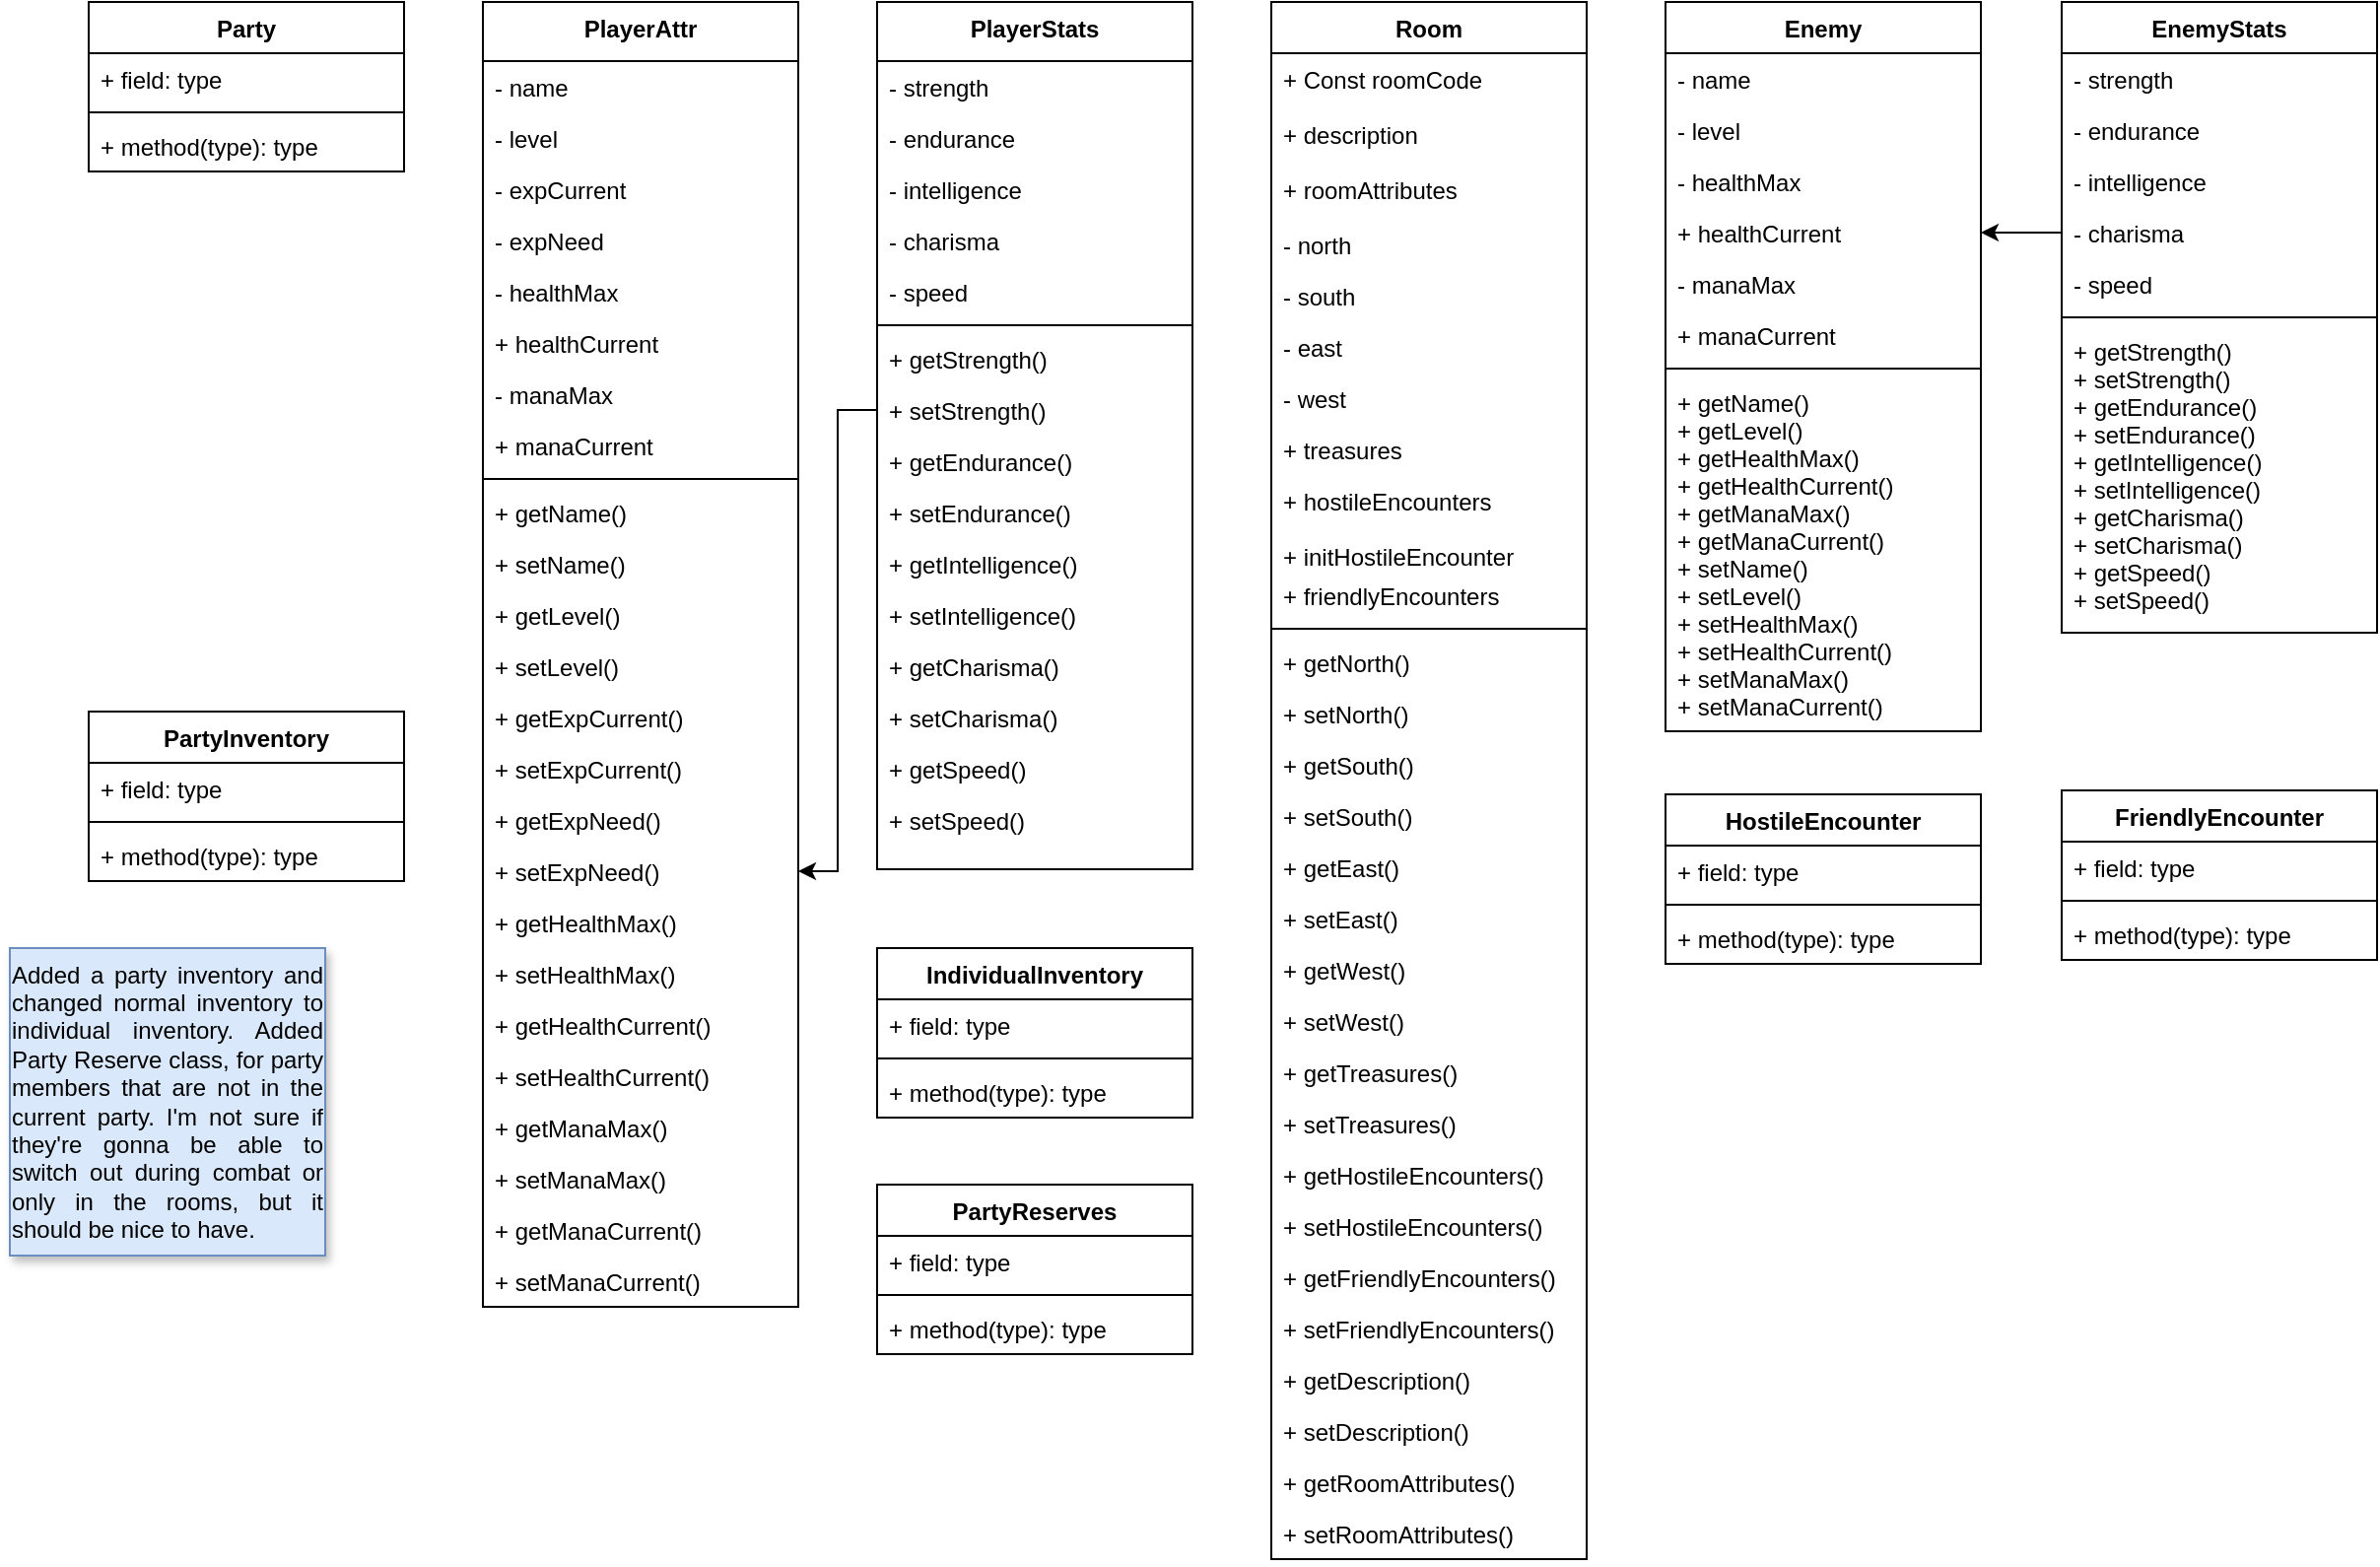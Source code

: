 <mxfile version="13.8.1" type="github">
  <diagram id="C5RBs43oDa-KdzZeNtuy" name="Page-1">
    <mxGraphModel dx="2249" dy="755" grid="1" gridSize="10" guides="1" tooltips="1" connect="1" arrows="1" fold="1" page="1" pageScale="1" pageWidth="827" pageHeight="1169" math="0" shadow="0">
      <root>
        <mxCell id="WIyWlLk6GJQsqaUBKTNV-0" />
        <mxCell id="WIyWlLk6GJQsqaUBKTNV-1" parent="WIyWlLk6GJQsqaUBKTNV-0" />
        <mxCell id="qbqpaCB6KJz_1Vv93Mfr-66" style="edgeStyle=orthogonalEdgeStyle;rounded=0;orthogonalLoop=1;jettySize=auto;html=1;exitX=0;exitY=0.5;exitDx=0;exitDy=0;entryX=1;entryY=0.5;entryDx=0;entryDy=0;" parent="WIyWlLk6GJQsqaUBKTNV-1" source="qbqpaCB6KJz_1Vv93Mfr-51" target="qbqpaCB6KJz_1Vv93Mfr-22" edge="1">
          <mxGeometry relative="1" as="geometry" />
        </mxCell>
        <mxCell id="0xGRe-XINq8kC7j87njp-48" value="" style="endArrow=classic;html=1;entryX=1;entryY=0.5;entryDx=0;entryDy=0;exitX=0;exitY=0.5;exitDx=0;exitDy=0;" parent="WIyWlLk6GJQsqaUBKTNV-1" source="0xGRe-XINq8kC7j87njp-46" target="0xGRe-XINq8kC7j87njp-37" edge="1">
          <mxGeometry width="50" height="50" relative="1" as="geometry">
            <mxPoint x="910" y="190" as="sourcePoint" />
            <mxPoint x="950" y="200" as="targetPoint" />
          </mxGeometry>
        </mxCell>
        <mxCell id="0xGRe-XINq8kC7j87njp-5" value="Room" style="swimlane;fontStyle=1;align=center;verticalAlign=top;childLayout=stackLayout;horizontal=1;startSize=26;horizontalStack=0;resizeParent=1;resizeParentMax=0;resizeLast=0;collapsible=1;marginBottom=0;" parent="WIyWlLk6GJQsqaUBKTNV-1" vertex="1">
          <mxGeometry x="520" y="80" width="160" height="790" as="geometry" />
        </mxCell>
        <mxCell id="0xGRe-XINq8kC7j87njp-6" value="+ Const roomCode&#xa;&#xa;+ description&#xa;&#xa;+ roomAttributes" style="text;strokeColor=none;fillColor=none;align=left;verticalAlign=top;spacingLeft=4;spacingRight=4;overflow=hidden;rotatable=0;points=[[0,0.5],[1,0.5]];portConstraint=eastwest;labelBorderColor=none;" parent="0xGRe-XINq8kC7j87njp-5" vertex="1">
          <mxGeometry y="26" width="160" height="84" as="geometry" />
        </mxCell>
        <mxCell id="0xGRe-XINq8kC7j87njp-9" value="- north" style="text;strokeColor=none;fillColor=none;align=left;verticalAlign=top;spacingLeft=4;spacingRight=4;overflow=hidden;rotatable=0;points=[[0,0.5],[1,0.5]];portConstraint=eastwest;" parent="0xGRe-XINq8kC7j87njp-5" vertex="1">
          <mxGeometry y="110" width="160" height="26" as="geometry" />
        </mxCell>
        <mxCell id="0xGRe-XINq8kC7j87njp-10" value="- south" style="text;strokeColor=none;fillColor=none;align=left;verticalAlign=top;spacingLeft=4;spacingRight=4;overflow=hidden;rotatable=0;points=[[0,0.5],[1,0.5]];portConstraint=eastwest;" parent="0xGRe-XINq8kC7j87njp-5" vertex="1">
          <mxGeometry y="136" width="160" height="26" as="geometry" />
        </mxCell>
        <mxCell id="0xGRe-XINq8kC7j87njp-11" value="- east" style="text;strokeColor=none;fillColor=none;align=left;verticalAlign=top;spacingLeft=4;spacingRight=4;overflow=hidden;rotatable=0;points=[[0,0.5],[1,0.5]];portConstraint=eastwest;" parent="0xGRe-XINq8kC7j87njp-5" vertex="1">
          <mxGeometry y="162" width="160" height="26" as="geometry" />
        </mxCell>
        <mxCell id="0xGRe-XINq8kC7j87njp-12" value="- west" style="text;strokeColor=none;fillColor=none;align=left;verticalAlign=top;spacingLeft=4;spacingRight=4;overflow=hidden;rotatable=0;points=[[0,0.5],[1,0.5]];portConstraint=eastwest;" parent="0xGRe-XINq8kC7j87njp-5" vertex="1">
          <mxGeometry y="188" width="160" height="26" as="geometry" />
        </mxCell>
        <mxCell id="0xGRe-XINq8kC7j87njp-13" value="+ treasures" style="text;strokeColor=none;fillColor=none;align=left;verticalAlign=top;spacingLeft=4;spacingRight=4;overflow=hidden;rotatable=0;points=[[0,0.5],[1,0.5]];portConstraint=eastwest;" parent="0xGRe-XINq8kC7j87njp-5" vertex="1">
          <mxGeometry y="214" width="160" height="26" as="geometry" />
        </mxCell>
        <mxCell id="0xGRe-XINq8kC7j87njp-14" value="+ hostileEncounters&#xa;&#xa;+ initHostileEncounter" style="text;strokeColor=none;fillColor=none;align=left;verticalAlign=top;spacingLeft=4;spacingRight=4;overflow=hidden;rotatable=0;points=[[0,0.5],[1,0.5]];portConstraint=eastwest;" parent="0xGRe-XINq8kC7j87njp-5" vertex="1">
          <mxGeometry y="240" width="160" height="48" as="geometry" />
        </mxCell>
        <mxCell id="0xGRe-XINq8kC7j87njp-15" value="+ friendlyEncounters" style="text;strokeColor=none;fillColor=none;align=left;verticalAlign=top;spacingLeft=4;spacingRight=4;overflow=hidden;rotatable=0;points=[[0,0.5],[1,0.5]];portConstraint=eastwest;" parent="0xGRe-XINq8kC7j87njp-5" vertex="1">
          <mxGeometry y="288" width="160" height="26" as="geometry" />
        </mxCell>
        <mxCell id="0xGRe-XINq8kC7j87njp-7" value="" style="line;strokeWidth=1;fillColor=none;align=left;verticalAlign=middle;spacingTop=-1;spacingLeft=3;spacingRight=3;rotatable=0;labelPosition=right;points=[];portConstraint=eastwest;" parent="0xGRe-XINq8kC7j87njp-5" vertex="1">
          <mxGeometry y="314" width="160" height="8" as="geometry" />
        </mxCell>
        <mxCell id="0xGRe-XINq8kC7j87njp-8" value="+ getNorth()" style="text;strokeColor=none;fillColor=none;align=left;verticalAlign=top;spacingLeft=4;spacingRight=4;overflow=hidden;rotatable=0;points=[[0,0.5],[1,0.5]];portConstraint=eastwest;" parent="0xGRe-XINq8kC7j87njp-5" vertex="1">
          <mxGeometry y="322" width="160" height="26" as="geometry" />
        </mxCell>
        <mxCell id="0xGRe-XINq8kC7j87njp-19" value="+ setNorth()" style="text;strokeColor=none;fillColor=none;align=left;verticalAlign=top;spacingLeft=4;spacingRight=4;overflow=hidden;rotatable=0;points=[[0,0.5],[1,0.5]];portConstraint=eastwest;" parent="0xGRe-XINq8kC7j87njp-5" vertex="1">
          <mxGeometry y="348" width="160" height="26" as="geometry" />
        </mxCell>
        <mxCell id="0xGRe-XINq8kC7j87njp-16" value="+ getSouth()" style="text;strokeColor=none;fillColor=none;align=left;verticalAlign=top;spacingLeft=4;spacingRight=4;overflow=hidden;rotatable=0;points=[[0,0.5],[1,0.5]];portConstraint=eastwest;" parent="0xGRe-XINq8kC7j87njp-5" vertex="1">
          <mxGeometry y="374" width="160" height="26" as="geometry" />
        </mxCell>
        <mxCell id="0xGRe-XINq8kC7j87njp-20" value="+ setSouth()" style="text;strokeColor=none;fillColor=none;align=left;verticalAlign=top;spacingLeft=4;spacingRight=4;overflow=hidden;rotatable=0;points=[[0,0.5],[1,0.5]];portConstraint=eastwest;" parent="0xGRe-XINq8kC7j87njp-5" vertex="1">
          <mxGeometry y="400" width="160" height="26" as="geometry" />
        </mxCell>
        <mxCell id="0xGRe-XINq8kC7j87njp-17" value="+ getEast()" style="text;strokeColor=none;fillColor=none;align=left;verticalAlign=top;spacingLeft=4;spacingRight=4;overflow=hidden;rotatable=0;points=[[0,0.5],[1,0.5]];portConstraint=eastwest;" parent="0xGRe-XINq8kC7j87njp-5" vertex="1">
          <mxGeometry y="426" width="160" height="26" as="geometry" />
        </mxCell>
        <mxCell id="0xGRe-XINq8kC7j87njp-21" value="+ setEast()" style="text;strokeColor=none;fillColor=none;align=left;verticalAlign=top;spacingLeft=4;spacingRight=4;overflow=hidden;rotatable=0;points=[[0,0.5],[1,0.5]];portConstraint=eastwest;" parent="0xGRe-XINq8kC7j87njp-5" vertex="1">
          <mxGeometry y="452" width="160" height="26" as="geometry" />
        </mxCell>
        <mxCell id="0xGRe-XINq8kC7j87njp-18" value="+ getWest()" style="text;strokeColor=none;fillColor=none;align=left;verticalAlign=top;spacingLeft=4;spacingRight=4;overflow=hidden;rotatable=0;points=[[0,0.5],[1,0.5]];portConstraint=eastwest;" parent="0xGRe-XINq8kC7j87njp-5" vertex="1">
          <mxGeometry y="478" width="160" height="26" as="geometry" />
        </mxCell>
        <mxCell id="0xGRe-XINq8kC7j87njp-22" value="+ setWest()" style="text;strokeColor=none;fillColor=none;align=left;verticalAlign=top;spacingLeft=4;spacingRight=4;overflow=hidden;rotatable=0;points=[[0,0.5],[1,0.5]];portConstraint=eastwest;" parent="0xGRe-XINq8kC7j87njp-5" vertex="1">
          <mxGeometry y="504" width="160" height="26" as="geometry" />
        </mxCell>
        <mxCell id="0xGRe-XINq8kC7j87njp-23" value="+ getTreasures()" style="text;strokeColor=none;fillColor=none;align=left;verticalAlign=top;spacingLeft=4;spacingRight=4;overflow=hidden;rotatable=0;points=[[0,0.5],[1,0.5]];portConstraint=eastwest;" parent="0xGRe-XINq8kC7j87njp-5" vertex="1">
          <mxGeometry y="530" width="160" height="26" as="geometry" />
        </mxCell>
        <mxCell id="0xGRe-XINq8kC7j87njp-24" value="+ setTreasures()" style="text;strokeColor=none;fillColor=none;align=left;verticalAlign=top;spacingLeft=4;spacingRight=4;overflow=hidden;rotatable=0;points=[[0,0.5],[1,0.5]];portConstraint=eastwest;" parent="0xGRe-XINq8kC7j87njp-5" vertex="1">
          <mxGeometry y="556" width="160" height="26" as="geometry" />
        </mxCell>
        <mxCell id="0xGRe-XINq8kC7j87njp-25" value="+ getHostileEncounters()" style="text;strokeColor=none;fillColor=none;align=left;verticalAlign=top;spacingLeft=4;spacingRight=4;overflow=hidden;rotatable=0;points=[[0,0.5],[1,0.5]];portConstraint=eastwest;" parent="0xGRe-XINq8kC7j87njp-5" vertex="1">
          <mxGeometry y="582" width="160" height="26" as="geometry" />
        </mxCell>
        <mxCell id="0xGRe-XINq8kC7j87njp-26" value="+ setHostileEncounters()" style="text;strokeColor=none;fillColor=none;align=left;verticalAlign=top;spacingLeft=4;spacingRight=4;overflow=hidden;rotatable=0;points=[[0,0.5],[1,0.5]];portConstraint=eastwest;" parent="0xGRe-XINq8kC7j87njp-5" vertex="1">
          <mxGeometry y="608" width="160" height="26" as="geometry" />
        </mxCell>
        <mxCell id="0xGRe-XINq8kC7j87njp-28" value="+ getFriendlyEncounters()" style="text;strokeColor=none;fillColor=none;align=left;verticalAlign=top;spacingLeft=4;spacingRight=4;overflow=hidden;rotatable=0;points=[[0,0.5],[1,0.5]];portConstraint=eastwest;" parent="0xGRe-XINq8kC7j87njp-5" vertex="1">
          <mxGeometry y="634" width="160" height="26" as="geometry" />
        </mxCell>
        <mxCell id="0xGRe-XINq8kC7j87njp-27" value="+ setFriendlyEncounters()" style="text;strokeColor=none;fillColor=none;align=left;verticalAlign=top;spacingLeft=4;spacingRight=4;overflow=hidden;rotatable=0;points=[[0,0.5],[1,0.5]];portConstraint=eastwest;" parent="0xGRe-XINq8kC7j87njp-5" vertex="1">
          <mxGeometry y="660" width="160" height="26" as="geometry" />
        </mxCell>
        <mxCell id="rQq68Fbqk4z97ij5zmz5-6" value="+ getDescription()" style="text;strokeColor=none;fillColor=none;align=left;verticalAlign=top;spacingLeft=4;spacingRight=4;overflow=hidden;rotatable=0;points=[[0,0.5],[1,0.5]];portConstraint=eastwest;" parent="0xGRe-XINq8kC7j87njp-5" vertex="1">
          <mxGeometry y="686" width="160" height="26" as="geometry" />
        </mxCell>
        <mxCell id="rQq68Fbqk4z97ij5zmz5-7" value="+ setDescription()" style="text;strokeColor=none;fillColor=none;align=left;verticalAlign=top;spacingLeft=4;spacingRight=4;overflow=hidden;rotatable=0;points=[[0,0.5],[1,0.5]];portConstraint=eastwest;" parent="0xGRe-XINq8kC7j87njp-5" vertex="1">
          <mxGeometry y="712" width="160" height="26" as="geometry" />
        </mxCell>
        <mxCell id="rQq68Fbqk4z97ij5zmz5-8" value="+ getRoomAttributes()" style="text;strokeColor=none;fillColor=none;align=left;verticalAlign=top;spacingLeft=4;spacingRight=4;overflow=hidden;rotatable=0;points=[[0,0.5],[1,0.5]];portConstraint=eastwest;" parent="0xGRe-XINq8kC7j87njp-5" vertex="1">
          <mxGeometry y="738" width="160" height="26" as="geometry" />
        </mxCell>
        <mxCell id="rQq68Fbqk4z97ij5zmz5-9" value="+ setRoomAttributes()" style="text;strokeColor=none;fillColor=none;align=left;verticalAlign=top;spacingLeft=4;spacingRight=4;overflow=hidden;rotatable=0;points=[[0,0.5],[1,0.5]];portConstraint=eastwest;" parent="0xGRe-XINq8kC7j87njp-5" vertex="1">
          <mxGeometry y="764" width="160" height="26" as="geometry" />
        </mxCell>
        <mxCell id="0xGRe-XINq8kC7j87njp-31" value="Enemy" style="swimlane;fontStyle=1;align=center;verticalAlign=top;childLayout=stackLayout;horizontal=1;startSize=26;horizontalStack=0;resizeParent=1;resizeParentMax=0;resizeLast=0;collapsible=1;marginBottom=0;" parent="WIyWlLk6GJQsqaUBKTNV-1" vertex="1">
          <mxGeometry x="720" y="80" width="160" height="370" as="geometry" />
        </mxCell>
        <mxCell id="0xGRe-XINq8kC7j87njp-32" value="- name" style="text;strokeColor=none;fillColor=none;align=left;verticalAlign=top;spacingLeft=4;spacingRight=4;overflow=hidden;rotatable=0;points=[[0,0.5],[1,0.5]];portConstraint=eastwest;" parent="0xGRe-XINq8kC7j87njp-31" vertex="1">
          <mxGeometry y="26" width="160" height="26" as="geometry" />
        </mxCell>
        <mxCell id="0xGRe-XINq8kC7j87njp-35" value="- level" style="text;strokeColor=none;fillColor=none;align=left;verticalAlign=top;spacingLeft=4;spacingRight=4;overflow=hidden;rotatable=0;points=[[0,0.5],[1,0.5]];portConstraint=eastwest;" parent="0xGRe-XINq8kC7j87njp-31" vertex="1">
          <mxGeometry y="52" width="160" height="26" as="geometry" />
        </mxCell>
        <mxCell id="0xGRe-XINq8kC7j87njp-36" value="- healthMax" style="text;strokeColor=none;fillColor=none;align=left;verticalAlign=top;spacingLeft=4;spacingRight=4;overflow=hidden;rotatable=0;points=[[0,0.5],[1,0.5]];portConstraint=eastwest;" parent="0xGRe-XINq8kC7j87njp-31" vertex="1">
          <mxGeometry y="78" width="160" height="26" as="geometry" />
        </mxCell>
        <mxCell id="0xGRe-XINq8kC7j87njp-37" value="+ healthCurrent" style="text;strokeColor=none;fillColor=none;align=left;verticalAlign=top;spacingLeft=4;spacingRight=4;overflow=hidden;rotatable=0;points=[[0,0.5],[1,0.5]];portConstraint=eastwest;" parent="0xGRe-XINq8kC7j87njp-31" vertex="1">
          <mxGeometry y="104" width="160" height="26" as="geometry" />
        </mxCell>
        <mxCell id="0xGRe-XINq8kC7j87njp-38" value="- manaMax" style="text;strokeColor=none;fillColor=none;align=left;verticalAlign=top;spacingLeft=4;spacingRight=4;overflow=hidden;rotatable=0;points=[[0,0.5],[1,0.5]];portConstraint=eastwest;" parent="0xGRe-XINq8kC7j87njp-31" vertex="1">
          <mxGeometry y="130" width="160" height="26" as="geometry" />
        </mxCell>
        <mxCell id="0xGRe-XINq8kC7j87njp-39" value="+ manaCurrent" style="text;strokeColor=none;fillColor=none;align=left;verticalAlign=top;spacingLeft=4;spacingRight=4;overflow=hidden;rotatable=0;points=[[0,0.5],[1,0.5]];portConstraint=eastwest;" parent="0xGRe-XINq8kC7j87njp-31" vertex="1">
          <mxGeometry y="156" width="160" height="26" as="geometry" />
        </mxCell>
        <mxCell id="0xGRe-XINq8kC7j87njp-33" value="" style="line;strokeWidth=1;fillColor=none;align=left;verticalAlign=middle;spacingTop=-1;spacingLeft=3;spacingRight=3;rotatable=0;labelPosition=right;points=[];portConstraint=eastwest;" parent="0xGRe-XINq8kC7j87njp-31" vertex="1">
          <mxGeometry y="182" width="160" height="8" as="geometry" />
        </mxCell>
        <mxCell id="0xGRe-XINq8kC7j87njp-34" value="+ getName()&#xa;+ getLevel()&#xa;+ getHealthMax()&#xa;+ getHealthCurrent()&#xa;+ getManaMax()&#xa;+ getManaCurrent()&#xa;+ setName()&#xa;+ setLevel()&#xa;+ setHealthMax()&#xa;+ setHealthCurrent()&#xa;+ setManaMax()&#xa;+ setManaCurrent()" style="text;strokeColor=none;fillColor=none;align=left;verticalAlign=top;spacingLeft=4;spacingRight=4;overflow=hidden;rotatable=0;points=[[0,0.5],[1,0.5]];portConstraint=eastwest;" parent="0xGRe-XINq8kC7j87njp-31" vertex="1">
          <mxGeometry y="190" width="160" height="180" as="geometry" />
        </mxCell>
        <mxCell id="0xGRe-XINq8kC7j87njp-40" value="EnemyStats" style="swimlane;fontStyle=1;align=center;verticalAlign=top;childLayout=stackLayout;horizontal=1;startSize=26;horizontalStack=0;resizeParent=1;resizeParentMax=0;resizeLast=0;collapsible=1;marginBottom=0;" parent="WIyWlLk6GJQsqaUBKTNV-1" vertex="1">
          <mxGeometry x="921" y="80" width="160" height="320" as="geometry" />
        </mxCell>
        <mxCell id="0xGRe-XINq8kC7j87njp-41" value="- strength" style="text;strokeColor=none;fillColor=none;align=left;verticalAlign=top;spacingLeft=4;spacingRight=4;overflow=hidden;rotatable=0;points=[[0,0.5],[1,0.5]];portConstraint=eastwest;" parent="0xGRe-XINq8kC7j87njp-40" vertex="1">
          <mxGeometry y="26" width="160" height="26" as="geometry" />
        </mxCell>
        <mxCell id="0xGRe-XINq8kC7j87njp-44" value="- endurance" style="text;strokeColor=none;fillColor=none;align=left;verticalAlign=top;spacingLeft=4;spacingRight=4;overflow=hidden;rotatable=0;points=[[0,0.5],[1,0.5]];portConstraint=eastwest;" parent="0xGRe-XINq8kC7j87njp-40" vertex="1">
          <mxGeometry y="52" width="160" height="26" as="geometry" />
        </mxCell>
        <mxCell id="0xGRe-XINq8kC7j87njp-45" value="- intelligence" style="text;strokeColor=none;fillColor=none;align=left;verticalAlign=top;spacingLeft=4;spacingRight=4;overflow=hidden;rotatable=0;points=[[0,0.5],[1,0.5]];portConstraint=eastwest;" parent="0xGRe-XINq8kC7j87njp-40" vertex="1">
          <mxGeometry y="78" width="160" height="26" as="geometry" />
        </mxCell>
        <mxCell id="0xGRe-XINq8kC7j87njp-46" value="- charisma" style="text;strokeColor=none;fillColor=none;align=left;verticalAlign=top;spacingLeft=4;spacingRight=4;overflow=hidden;rotatable=0;points=[[0,0.5],[1,0.5]];portConstraint=eastwest;" parent="0xGRe-XINq8kC7j87njp-40" vertex="1">
          <mxGeometry y="104" width="160" height="26" as="geometry" />
        </mxCell>
        <mxCell id="0xGRe-XINq8kC7j87njp-47" value="- speed" style="text;strokeColor=none;fillColor=none;align=left;verticalAlign=top;spacingLeft=4;spacingRight=4;overflow=hidden;rotatable=0;points=[[0,0.5],[1,0.5]];portConstraint=eastwest;" parent="0xGRe-XINq8kC7j87njp-40" vertex="1">
          <mxGeometry y="130" width="160" height="26" as="geometry" />
        </mxCell>
        <mxCell id="0xGRe-XINq8kC7j87njp-42" value="" style="line;strokeWidth=1;fillColor=none;align=left;verticalAlign=middle;spacingTop=-1;spacingLeft=3;spacingRight=3;rotatable=0;labelPosition=right;points=[];portConstraint=eastwest;" parent="0xGRe-XINq8kC7j87njp-40" vertex="1">
          <mxGeometry y="156" width="160" height="8" as="geometry" />
        </mxCell>
        <mxCell id="0xGRe-XINq8kC7j87njp-43" value="+ getStrength()&#xa;+ setStrength()&#xa;+ getEndurance()&#xa;+ setEndurance()&#xa;+ getIntelligence()&#xa;+ setIntelligence()&#xa;+ getCharisma()&#xa;+ setCharisma()&#xa;+ getSpeed()&#xa;+ setSpeed()" style="text;strokeColor=none;fillColor=none;align=left;verticalAlign=top;spacingLeft=4;spacingRight=4;overflow=hidden;rotatable=0;points=[[0,0.5],[1,0.5]];portConstraint=eastwest;" parent="0xGRe-XINq8kC7j87njp-40" vertex="1">
          <mxGeometry y="164" width="160" height="156" as="geometry" />
        </mxCell>
        <mxCell id="qbqpaCB6KJz_1Vv93Mfr-32" value="PlayerStats" style="swimlane;fontStyle=1;align=center;verticalAlign=top;childLayout=stackLayout;horizontal=1;startSize=30;horizontalStack=0;resizeParent=1;resizeLast=0;collapsible=1;marginBottom=0;rounded=0;shadow=0;strokeWidth=1;" parent="WIyWlLk6GJQsqaUBKTNV-1" vertex="1">
          <mxGeometry x="320" y="80" width="160" height="440" as="geometry">
            <mxRectangle x="230" y="140" width="160" height="26" as="alternateBounds" />
          </mxGeometry>
        </mxCell>
        <mxCell id="qbqpaCB6KJz_1Vv93Mfr-36" value="- strength" style="text;align=left;verticalAlign=top;spacingLeft=4;spacingRight=4;overflow=hidden;rotatable=0;points=[[0,0.5],[1,0.5]];portConstraint=eastwest;shadow=1;" parent="qbqpaCB6KJz_1Vv93Mfr-32" vertex="1">
          <mxGeometry y="30" width="160" height="26" as="geometry" />
        </mxCell>
        <mxCell id="qbqpaCB6KJz_1Vv93Mfr-37" value="- endurance" style="text;align=left;verticalAlign=top;spacingLeft=4;spacingRight=4;overflow=hidden;rotatable=0;points=[[0,0.5],[1,0.5]];portConstraint=eastwest;shadow=1;" parent="qbqpaCB6KJz_1Vv93Mfr-32" vertex="1">
          <mxGeometry y="56" width="160" height="26" as="geometry" />
        </mxCell>
        <mxCell id="qbqpaCB6KJz_1Vv93Mfr-38" value="- intelligence" style="text;align=left;verticalAlign=top;spacingLeft=4;spacingRight=4;overflow=hidden;rotatable=0;points=[[0,0.5],[1,0.5]];portConstraint=eastwest;shadow=1;" parent="qbqpaCB6KJz_1Vv93Mfr-32" vertex="1">
          <mxGeometry y="82" width="160" height="26" as="geometry" />
        </mxCell>
        <mxCell id="qbqpaCB6KJz_1Vv93Mfr-39" value="- charisma" style="text;align=left;verticalAlign=top;spacingLeft=4;spacingRight=4;overflow=hidden;rotatable=0;points=[[0,0.5],[1,0.5]];portConstraint=eastwest;shadow=1;" parent="qbqpaCB6KJz_1Vv93Mfr-32" vertex="1">
          <mxGeometry y="108" width="160" height="26" as="geometry" />
        </mxCell>
        <mxCell id="qbqpaCB6KJz_1Vv93Mfr-40" value="- speed" style="text;align=left;verticalAlign=top;spacingLeft=4;spacingRight=4;overflow=hidden;rotatable=0;points=[[0,0.5],[1,0.5]];portConstraint=eastwest;shadow=1;" parent="qbqpaCB6KJz_1Vv93Mfr-32" vertex="1">
          <mxGeometry y="134" width="160" height="26" as="geometry" />
        </mxCell>
        <mxCell id="qbqpaCB6KJz_1Vv93Mfr-43" value="" style="line;html=1;strokeWidth=1;align=left;verticalAlign=middle;spacingTop=-1;spacingLeft=3;spacingRight=3;rotatable=0;labelPosition=right;points=[];portConstraint=eastwest;" parent="qbqpaCB6KJz_1Vv93Mfr-32" vertex="1">
          <mxGeometry y="160" width="160" height="8" as="geometry" />
        </mxCell>
        <mxCell id="qbqpaCB6KJz_1Vv93Mfr-50" value="+ getStrength()" style="text;align=left;verticalAlign=top;spacingLeft=4;spacingRight=4;overflow=hidden;rotatable=0;points=[[0,0.5],[1,0.5]];portConstraint=eastwest;" parent="qbqpaCB6KJz_1Vv93Mfr-32" vertex="1">
          <mxGeometry y="168" width="160" height="26" as="geometry" />
        </mxCell>
        <mxCell id="qbqpaCB6KJz_1Vv93Mfr-51" value="+ setStrength()" style="text;align=left;verticalAlign=top;spacingLeft=4;spacingRight=4;overflow=hidden;rotatable=0;points=[[0,0.5],[1,0.5]];portConstraint=eastwest;" parent="qbqpaCB6KJz_1Vv93Mfr-32" vertex="1">
          <mxGeometry y="194" width="160" height="26" as="geometry" />
        </mxCell>
        <mxCell id="qbqpaCB6KJz_1Vv93Mfr-52" value="+ getEndurance()" style="text;align=left;verticalAlign=top;spacingLeft=4;spacingRight=4;overflow=hidden;rotatable=0;points=[[0,0.5],[1,0.5]];portConstraint=eastwest;" parent="qbqpaCB6KJz_1Vv93Mfr-32" vertex="1">
          <mxGeometry y="220" width="160" height="26" as="geometry" />
        </mxCell>
        <mxCell id="qbqpaCB6KJz_1Vv93Mfr-53" value="+ setEndurance()" style="text;align=left;verticalAlign=top;spacingLeft=4;spacingRight=4;overflow=hidden;rotatable=0;points=[[0,0.5],[1,0.5]];portConstraint=eastwest;" parent="qbqpaCB6KJz_1Vv93Mfr-32" vertex="1">
          <mxGeometry y="246" width="160" height="26" as="geometry" />
        </mxCell>
        <mxCell id="qbqpaCB6KJz_1Vv93Mfr-54" value="+ getIntelligence()" style="text;align=left;verticalAlign=top;spacingLeft=4;spacingRight=4;overflow=hidden;rotatable=0;points=[[0,0.5],[1,0.5]];portConstraint=eastwest;" parent="qbqpaCB6KJz_1Vv93Mfr-32" vertex="1">
          <mxGeometry y="272" width="160" height="26" as="geometry" />
        </mxCell>
        <mxCell id="qbqpaCB6KJz_1Vv93Mfr-55" value="+ setIntelligence()" style="text;align=left;verticalAlign=top;spacingLeft=4;spacingRight=4;overflow=hidden;rotatable=0;points=[[0,0.5],[1,0.5]];portConstraint=eastwest;" parent="qbqpaCB6KJz_1Vv93Mfr-32" vertex="1">
          <mxGeometry y="298" width="160" height="26" as="geometry" />
        </mxCell>
        <mxCell id="qbqpaCB6KJz_1Vv93Mfr-56" value="+ getCharisma()" style="text;align=left;verticalAlign=top;spacingLeft=4;spacingRight=4;overflow=hidden;rotatable=0;points=[[0,0.5],[1,0.5]];portConstraint=eastwest;" parent="qbqpaCB6KJz_1Vv93Mfr-32" vertex="1">
          <mxGeometry y="324" width="160" height="26" as="geometry" />
        </mxCell>
        <mxCell id="qbqpaCB6KJz_1Vv93Mfr-57" value="+ setCharisma()" style="text;align=left;verticalAlign=top;spacingLeft=4;spacingRight=4;overflow=hidden;rotatable=0;points=[[0,0.5],[1,0.5]];portConstraint=eastwest;" parent="qbqpaCB6KJz_1Vv93Mfr-32" vertex="1">
          <mxGeometry y="350" width="160" height="26" as="geometry" />
        </mxCell>
        <mxCell id="qbqpaCB6KJz_1Vv93Mfr-58" value="+ getSpeed()" style="text;align=left;verticalAlign=top;spacingLeft=4;spacingRight=4;overflow=hidden;rotatable=0;points=[[0,0.5],[1,0.5]];portConstraint=eastwest;" parent="qbqpaCB6KJz_1Vv93Mfr-32" vertex="1">
          <mxGeometry y="376" width="160" height="26" as="geometry" />
        </mxCell>
        <mxCell id="qbqpaCB6KJz_1Vv93Mfr-59" value="+ setSpeed()" style="text;align=left;verticalAlign=top;spacingLeft=4;spacingRight=4;overflow=hidden;rotatable=0;points=[[0,0.5],[1,0.5]];portConstraint=eastwest;" parent="qbqpaCB6KJz_1Vv93Mfr-32" vertex="1">
          <mxGeometry y="402" width="160" height="26" as="geometry" />
        </mxCell>
        <mxCell id="zkfFHV4jXpPFQw0GAbJ--0" value="PlayerAttr" style="swimlane;fontStyle=1;align=center;verticalAlign=top;childLayout=stackLayout;horizontal=1;startSize=30;horizontalStack=0;resizeParent=1;resizeLast=0;collapsible=1;marginBottom=0;rounded=0;shadow=0;strokeWidth=1;" parent="WIyWlLk6GJQsqaUBKTNV-1" vertex="1">
          <mxGeometry x="120" y="80" width="160" height="662" as="geometry">
            <mxRectangle x="230" y="140" width="160" height="26" as="alternateBounds" />
          </mxGeometry>
        </mxCell>
        <mxCell id="qbqpaCB6KJz_1Vv93Mfr-68" value="- name" style="text;align=left;verticalAlign=top;spacingLeft=4;spacingRight=4;overflow=hidden;rotatable=0;points=[[0,0.5],[1,0.5]];portConstraint=eastwest;shadow=1;" parent="zkfFHV4jXpPFQw0GAbJ--0" vertex="1">
          <mxGeometry y="30" width="160" height="26" as="geometry" />
        </mxCell>
        <mxCell id="qbqpaCB6KJz_1Vv93Mfr-71" value="- level" style="text;align=left;verticalAlign=top;spacingLeft=4;spacingRight=4;overflow=hidden;rotatable=0;points=[[0,0.5],[1,0.5]];portConstraint=eastwest;shadow=1;" parent="zkfFHV4jXpPFQw0GAbJ--0" vertex="1">
          <mxGeometry y="56" width="160" height="26" as="geometry" />
        </mxCell>
        <mxCell id="qbqpaCB6KJz_1Vv93Mfr-72" value="- expCurrent" style="text;align=left;verticalAlign=top;spacingLeft=4;spacingRight=4;overflow=hidden;rotatable=0;points=[[0,0.5],[1,0.5]];portConstraint=eastwest;shadow=1;" parent="zkfFHV4jXpPFQw0GAbJ--0" vertex="1">
          <mxGeometry y="82" width="160" height="26" as="geometry" />
        </mxCell>
        <mxCell id="zkfFHV4jXpPFQw0GAbJ--1" value="- expNeed" style="text;align=left;verticalAlign=top;spacingLeft=4;spacingRight=4;overflow=hidden;rotatable=0;points=[[0,0.5],[1,0.5]];portConstraint=eastwest;shadow=1;" parent="zkfFHV4jXpPFQw0GAbJ--0" vertex="1">
          <mxGeometry y="108" width="160" height="26" as="geometry" />
        </mxCell>
        <mxCell id="qbqpaCB6KJz_1Vv93Mfr-3" value="- healthMax" style="text;align=left;verticalAlign=top;spacingLeft=4;spacingRight=4;overflow=hidden;rotatable=0;points=[[0,0.5],[1,0.5]];portConstraint=eastwest;shadow=1;" parent="zkfFHV4jXpPFQw0GAbJ--0" vertex="1">
          <mxGeometry y="134" width="160" height="26" as="geometry" />
        </mxCell>
        <mxCell id="qbqpaCB6KJz_1Vv93Mfr-0" value="+ healthCurrent" style="text;align=left;verticalAlign=top;spacingLeft=4;spacingRight=4;overflow=hidden;rotatable=0;points=[[0,0.5],[1,0.5]];portConstraint=eastwest;shadow=1;" parent="zkfFHV4jXpPFQw0GAbJ--0" vertex="1">
          <mxGeometry y="160" width="160" height="26" as="geometry" />
        </mxCell>
        <mxCell id="qbqpaCB6KJz_1Vv93Mfr-8" value="- manaMax" style="text;align=left;verticalAlign=top;spacingLeft=4;spacingRight=4;overflow=hidden;rotatable=0;points=[[0,0.5],[1,0.5]];portConstraint=eastwest;shadow=1;" parent="zkfFHV4jXpPFQw0GAbJ--0" vertex="1">
          <mxGeometry y="186" width="160" height="26" as="geometry" />
        </mxCell>
        <mxCell id="qbqpaCB6KJz_1Vv93Mfr-9" value="+ manaCurrent" style="text;align=left;verticalAlign=top;spacingLeft=4;spacingRight=4;overflow=hidden;rotatable=0;points=[[0,0.5],[1,0.5]];portConstraint=eastwest;shadow=1;" parent="zkfFHV4jXpPFQw0GAbJ--0" vertex="1">
          <mxGeometry y="212" width="160" height="26" as="geometry" />
        </mxCell>
        <mxCell id="zkfFHV4jXpPFQw0GAbJ--4" value="" style="line;html=1;strokeWidth=1;align=left;verticalAlign=middle;spacingTop=-1;spacingLeft=3;spacingRight=3;rotatable=0;labelPosition=right;points=[];portConstraint=eastwest;" parent="zkfFHV4jXpPFQw0GAbJ--0" vertex="1">
          <mxGeometry y="238" width="160" height="8" as="geometry" />
        </mxCell>
        <mxCell id="zkfFHV4jXpPFQw0GAbJ--5" value="+ getName()" style="text;align=left;verticalAlign=top;spacingLeft=4;spacingRight=4;overflow=hidden;rotatable=0;points=[[0,0.5],[1,0.5]];portConstraint=eastwest;" parent="zkfFHV4jXpPFQw0GAbJ--0" vertex="1">
          <mxGeometry y="246" width="160" height="26" as="geometry" />
        </mxCell>
        <mxCell id="qbqpaCB6KJz_1Vv93Mfr-69" value="+ setName()" style="text;align=left;verticalAlign=top;spacingLeft=4;spacingRight=4;overflow=hidden;rotatable=0;points=[[0,0.5],[1,0.5]];portConstraint=eastwest;" parent="zkfFHV4jXpPFQw0GAbJ--0" vertex="1">
          <mxGeometry y="272" width="160" height="26" as="geometry" />
        </mxCell>
        <mxCell id="qbqpaCB6KJz_1Vv93Mfr-70" value="+ getLevel()" style="text;align=left;verticalAlign=top;spacingLeft=4;spacingRight=4;overflow=hidden;rotatable=0;points=[[0,0.5],[1,0.5]];portConstraint=eastwest;" parent="zkfFHV4jXpPFQw0GAbJ--0" vertex="1">
          <mxGeometry y="298" width="160" height="26" as="geometry" />
        </mxCell>
        <mxCell id="qbqpaCB6KJz_1Vv93Mfr-73" value="+ setLevel()" style="text;align=left;verticalAlign=top;spacingLeft=4;spacingRight=4;overflow=hidden;rotatable=0;points=[[0,0.5],[1,0.5]];portConstraint=eastwest;" parent="zkfFHV4jXpPFQw0GAbJ--0" vertex="1">
          <mxGeometry y="324" width="160" height="26" as="geometry" />
        </mxCell>
        <mxCell id="qbqpaCB6KJz_1Vv93Mfr-74" value="+ getExpCurrent()" style="text;align=left;verticalAlign=top;spacingLeft=4;spacingRight=4;overflow=hidden;rotatable=0;points=[[0,0.5],[1,0.5]];portConstraint=eastwest;" parent="zkfFHV4jXpPFQw0GAbJ--0" vertex="1">
          <mxGeometry y="350" width="160" height="26" as="geometry" />
        </mxCell>
        <mxCell id="qbqpaCB6KJz_1Vv93Mfr-75" value="+ setExpCurrent()" style="text;align=left;verticalAlign=top;spacingLeft=4;spacingRight=4;overflow=hidden;rotatable=0;points=[[0,0.5],[1,0.5]];portConstraint=eastwest;" parent="zkfFHV4jXpPFQw0GAbJ--0" vertex="1">
          <mxGeometry y="376" width="160" height="26" as="geometry" />
        </mxCell>
        <mxCell id="qbqpaCB6KJz_1Vv93Mfr-76" value="+ getExpNeed()" style="text;align=left;verticalAlign=top;spacingLeft=4;spacingRight=4;overflow=hidden;rotatable=0;points=[[0,0.5],[1,0.5]];portConstraint=eastwest;" parent="zkfFHV4jXpPFQw0GAbJ--0" vertex="1">
          <mxGeometry y="402" width="160" height="26" as="geometry" />
        </mxCell>
        <mxCell id="qbqpaCB6KJz_1Vv93Mfr-22" value="+ setExpNeed()" style="text;align=left;verticalAlign=top;spacingLeft=4;spacingRight=4;overflow=hidden;rotatable=0;points=[[0,0.5],[1,0.5]];portConstraint=eastwest;" parent="zkfFHV4jXpPFQw0GAbJ--0" vertex="1">
          <mxGeometry y="428" width="160" height="26" as="geometry" />
        </mxCell>
        <mxCell id="qbqpaCB6KJz_1Vv93Mfr-11" value="+ getHealthMax()" style="text;align=left;verticalAlign=top;spacingLeft=4;spacingRight=4;overflow=hidden;rotatable=0;points=[[0,0.5],[1,0.5]];portConstraint=eastwest;" parent="zkfFHV4jXpPFQw0GAbJ--0" vertex="1">
          <mxGeometry y="454" width="160" height="26" as="geometry" />
        </mxCell>
        <mxCell id="qbqpaCB6KJz_1Vv93Mfr-23" value="+ setHealthMax()" style="text;align=left;verticalAlign=top;spacingLeft=4;spacingRight=4;overflow=hidden;rotatable=0;points=[[0,0.5],[1,0.5]];portConstraint=eastwest;" parent="zkfFHV4jXpPFQw0GAbJ--0" vertex="1">
          <mxGeometry y="480" width="160" height="26" as="geometry" />
        </mxCell>
        <mxCell id="qbqpaCB6KJz_1Vv93Mfr-12" value="+ getHealthCurrent()" style="text;align=left;verticalAlign=top;spacingLeft=4;spacingRight=4;overflow=hidden;rotatable=0;points=[[0,0.5],[1,0.5]];portConstraint=eastwest;" parent="zkfFHV4jXpPFQw0GAbJ--0" vertex="1">
          <mxGeometry y="506" width="160" height="26" as="geometry" />
        </mxCell>
        <mxCell id="qbqpaCB6KJz_1Vv93Mfr-24" value="+ setHealthCurrent()" style="text;align=left;verticalAlign=top;spacingLeft=4;spacingRight=4;overflow=hidden;rotatable=0;points=[[0,0.5],[1,0.5]];portConstraint=eastwest;" parent="zkfFHV4jXpPFQw0GAbJ--0" vertex="1">
          <mxGeometry y="532" width="160" height="26" as="geometry" />
        </mxCell>
        <mxCell id="qbqpaCB6KJz_1Vv93Mfr-18" value="+ getManaMax()" style="text;align=left;verticalAlign=top;spacingLeft=4;spacingRight=4;overflow=hidden;rotatable=0;points=[[0,0.5],[1,0.5]];portConstraint=eastwest;" parent="zkfFHV4jXpPFQw0GAbJ--0" vertex="1">
          <mxGeometry y="558" width="160" height="26" as="geometry" />
        </mxCell>
        <mxCell id="qbqpaCB6KJz_1Vv93Mfr-30" value="+ setManaMax()" style="text;align=left;verticalAlign=top;spacingLeft=4;spacingRight=4;overflow=hidden;rotatable=0;points=[[0,0.5],[1,0.5]];portConstraint=eastwest;" parent="zkfFHV4jXpPFQw0GAbJ--0" vertex="1">
          <mxGeometry y="584" width="160" height="26" as="geometry" />
        </mxCell>
        <mxCell id="qbqpaCB6KJz_1Vv93Mfr-19" value="+ getManaCurrent()" style="text;align=left;verticalAlign=top;spacingLeft=4;spacingRight=4;overflow=hidden;rotatable=0;points=[[0,0.5],[1,0.5]];portConstraint=eastwest;" parent="zkfFHV4jXpPFQw0GAbJ--0" vertex="1">
          <mxGeometry y="610" width="160" height="26" as="geometry" />
        </mxCell>
        <mxCell id="qbqpaCB6KJz_1Vv93Mfr-31" value="+ setManaCurrent()" style="text;align=left;verticalAlign=top;spacingLeft=4;spacingRight=4;overflow=hidden;rotatable=0;points=[[0,0.5],[1,0.5]];portConstraint=eastwest;" parent="zkfFHV4jXpPFQw0GAbJ--0" vertex="1">
          <mxGeometry y="636" width="160" height="26" as="geometry" />
        </mxCell>
        <mxCell id="rQq68Fbqk4z97ij5zmz5-2" value="HostileEncounter" style="swimlane;fontStyle=1;align=center;verticalAlign=top;childLayout=stackLayout;horizontal=1;startSize=26;horizontalStack=0;resizeParent=1;resizeParentMax=0;resizeLast=0;collapsible=1;marginBottom=0;" parent="WIyWlLk6GJQsqaUBKTNV-1" vertex="1">
          <mxGeometry x="720" y="482" width="160" height="86" as="geometry" />
        </mxCell>
        <mxCell id="rQq68Fbqk4z97ij5zmz5-3" value="+ field: type" style="text;strokeColor=none;fillColor=none;align=left;verticalAlign=top;spacingLeft=4;spacingRight=4;overflow=hidden;rotatable=0;points=[[0,0.5],[1,0.5]];portConstraint=eastwest;" parent="rQq68Fbqk4z97ij5zmz5-2" vertex="1">
          <mxGeometry y="26" width="160" height="26" as="geometry" />
        </mxCell>
        <mxCell id="rQq68Fbqk4z97ij5zmz5-4" value="" style="line;strokeWidth=1;fillColor=none;align=left;verticalAlign=middle;spacingTop=-1;spacingLeft=3;spacingRight=3;rotatable=0;labelPosition=right;points=[];portConstraint=eastwest;" parent="rQq68Fbqk4z97ij5zmz5-2" vertex="1">
          <mxGeometry y="52" width="160" height="8" as="geometry" />
        </mxCell>
        <mxCell id="rQq68Fbqk4z97ij5zmz5-5" value="+ method(type): type" style="text;strokeColor=none;fillColor=none;align=left;verticalAlign=top;spacingLeft=4;spacingRight=4;overflow=hidden;rotatable=0;points=[[0,0.5],[1,0.5]];portConstraint=eastwest;" parent="rQq68Fbqk4z97ij5zmz5-2" vertex="1">
          <mxGeometry y="60" width="160" height="26" as="geometry" />
        </mxCell>
        <mxCell id="rQq68Fbqk4z97ij5zmz5-14" value="FriendlyEncounter" style="swimlane;fontStyle=1;align=center;verticalAlign=top;childLayout=stackLayout;horizontal=1;startSize=26;horizontalStack=0;resizeParent=1;resizeParentMax=0;resizeLast=0;collapsible=1;marginBottom=0;" parent="WIyWlLk6GJQsqaUBKTNV-1" vertex="1">
          <mxGeometry x="921" y="480" width="160" height="86" as="geometry" />
        </mxCell>
        <mxCell id="rQq68Fbqk4z97ij5zmz5-15" value="+ field: type" style="text;strokeColor=none;fillColor=none;align=left;verticalAlign=top;spacingLeft=4;spacingRight=4;overflow=hidden;rotatable=0;points=[[0,0.5],[1,0.5]];portConstraint=eastwest;" parent="rQq68Fbqk4z97ij5zmz5-14" vertex="1">
          <mxGeometry y="26" width="160" height="26" as="geometry" />
        </mxCell>
        <mxCell id="rQq68Fbqk4z97ij5zmz5-16" value="" style="line;strokeWidth=1;fillColor=none;align=left;verticalAlign=middle;spacingTop=-1;spacingLeft=3;spacingRight=3;rotatable=0;labelPosition=right;points=[];portConstraint=eastwest;" parent="rQq68Fbqk4z97ij5zmz5-14" vertex="1">
          <mxGeometry y="52" width="160" height="8" as="geometry" />
        </mxCell>
        <mxCell id="rQq68Fbqk4z97ij5zmz5-17" value="+ method(type): type" style="text;strokeColor=none;fillColor=none;align=left;verticalAlign=top;spacingLeft=4;spacingRight=4;overflow=hidden;rotatable=0;points=[[0,0.5],[1,0.5]];portConstraint=eastwest;" parent="rQq68Fbqk4z97ij5zmz5-14" vertex="1">
          <mxGeometry y="60" width="160" height="26" as="geometry" />
        </mxCell>
        <mxCell id="rQq68Fbqk4z97ij5zmz5-10" value="IndividualInventory" style="swimlane;fontStyle=1;align=center;verticalAlign=top;childLayout=stackLayout;horizontal=1;startSize=26;horizontalStack=0;resizeParent=1;resizeParentMax=0;resizeLast=0;collapsible=1;marginBottom=0;" parent="WIyWlLk6GJQsqaUBKTNV-1" vertex="1">
          <mxGeometry x="320" y="560" width="160" height="86" as="geometry" />
        </mxCell>
        <mxCell id="rQq68Fbqk4z97ij5zmz5-11" value="+ field: type" style="text;strokeColor=none;fillColor=none;align=left;verticalAlign=top;spacingLeft=4;spacingRight=4;overflow=hidden;rotatable=0;points=[[0,0.5],[1,0.5]];portConstraint=eastwest;" parent="rQq68Fbqk4z97ij5zmz5-10" vertex="1">
          <mxGeometry y="26" width="160" height="26" as="geometry" />
        </mxCell>
        <mxCell id="rQq68Fbqk4z97ij5zmz5-12" value="" style="line;strokeWidth=1;fillColor=none;align=left;verticalAlign=middle;spacingTop=-1;spacingLeft=3;spacingRight=3;rotatable=0;labelPosition=right;points=[];portConstraint=eastwest;" parent="rQq68Fbqk4z97ij5zmz5-10" vertex="1">
          <mxGeometry y="52" width="160" height="8" as="geometry" />
        </mxCell>
        <mxCell id="rQq68Fbqk4z97ij5zmz5-13" value="+ method(type): type" style="text;strokeColor=none;fillColor=none;align=left;verticalAlign=top;spacingLeft=4;spacingRight=4;overflow=hidden;rotatable=0;points=[[0,0.5],[1,0.5]];portConstraint=eastwest;" parent="rQq68Fbqk4z97ij5zmz5-10" vertex="1">
          <mxGeometry y="60" width="160" height="26" as="geometry" />
        </mxCell>
        <mxCell id="hkHSLI3_5fzwNr1LnL3l-4" value="PartyInventory" style="swimlane;fontStyle=1;align=center;verticalAlign=top;childLayout=stackLayout;horizontal=1;startSize=26;horizontalStack=0;resizeParent=1;resizeParentMax=0;resizeLast=0;collapsible=1;marginBottom=0;" vertex="1" parent="WIyWlLk6GJQsqaUBKTNV-1">
          <mxGeometry x="-80" y="440" width="160" height="86" as="geometry" />
        </mxCell>
        <mxCell id="hkHSLI3_5fzwNr1LnL3l-5" value="+ field: type" style="text;strokeColor=none;fillColor=none;align=left;verticalAlign=top;spacingLeft=4;spacingRight=4;overflow=hidden;rotatable=0;points=[[0,0.5],[1,0.5]];portConstraint=eastwest;" vertex="1" parent="hkHSLI3_5fzwNr1LnL3l-4">
          <mxGeometry y="26" width="160" height="26" as="geometry" />
        </mxCell>
        <mxCell id="hkHSLI3_5fzwNr1LnL3l-6" value="" style="line;strokeWidth=1;fillColor=none;align=left;verticalAlign=middle;spacingTop=-1;spacingLeft=3;spacingRight=3;rotatable=0;labelPosition=right;points=[];portConstraint=eastwest;" vertex="1" parent="hkHSLI3_5fzwNr1LnL3l-4">
          <mxGeometry y="52" width="160" height="8" as="geometry" />
        </mxCell>
        <mxCell id="hkHSLI3_5fzwNr1LnL3l-7" value="+ method(type): type" style="text;strokeColor=none;fillColor=none;align=left;verticalAlign=top;spacingLeft=4;spacingRight=4;overflow=hidden;rotatable=0;points=[[0,0.5],[1,0.5]];portConstraint=eastwest;" vertex="1" parent="hkHSLI3_5fzwNr1LnL3l-4">
          <mxGeometry y="60" width="160" height="26" as="geometry" />
        </mxCell>
        <mxCell id="hkHSLI3_5fzwNr1LnL3l-0" value="PartyReserves" style="swimlane;fontStyle=1;align=center;verticalAlign=top;childLayout=stackLayout;horizontal=1;startSize=26;horizontalStack=0;resizeParent=1;resizeParentMax=0;resizeLast=0;collapsible=1;marginBottom=0;" vertex="1" parent="WIyWlLk6GJQsqaUBKTNV-1">
          <mxGeometry x="320" y="680" width="160" height="86" as="geometry" />
        </mxCell>
        <mxCell id="hkHSLI3_5fzwNr1LnL3l-1" value="+ field: type" style="text;strokeColor=none;fillColor=none;align=left;verticalAlign=top;spacingLeft=4;spacingRight=4;overflow=hidden;rotatable=0;points=[[0,0.5],[1,0.5]];portConstraint=eastwest;" vertex="1" parent="hkHSLI3_5fzwNr1LnL3l-0">
          <mxGeometry y="26" width="160" height="26" as="geometry" />
        </mxCell>
        <mxCell id="hkHSLI3_5fzwNr1LnL3l-2" value="" style="line;strokeWidth=1;fillColor=none;align=left;verticalAlign=middle;spacingTop=-1;spacingLeft=3;spacingRight=3;rotatable=0;labelPosition=right;points=[];portConstraint=eastwest;" vertex="1" parent="hkHSLI3_5fzwNr1LnL3l-0">
          <mxGeometry y="52" width="160" height="8" as="geometry" />
        </mxCell>
        <mxCell id="hkHSLI3_5fzwNr1LnL3l-3" value="+ method(type): type" style="text;strokeColor=none;fillColor=none;align=left;verticalAlign=top;spacingLeft=4;spacingRight=4;overflow=hidden;rotatable=0;points=[[0,0.5],[1,0.5]];portConstraint=eastwest;" vertex="1" parent="hkHSLI3_5fzwNr1LnL3l-0">
          <mxGeometry y="60" width="160" height="26" as="geometry" />
        </mxCell>
        <mxCell id="hkHSLI3_5fzwNr1LnL3l-8" value="&lt;div style=&quot;text-align: justify&quot;&gt;&lt;span&gt;Added a party inventory and changed normal inventory to individual inventory. Added Party Reserve class, for party members that are not in the current party. I&#39;m not sure if they&#39;re gonna be able to switch out during combat or only in the rooms, but it should be nice to have.&amp;nbsp;&lt;/span&gt;&lt;/div&gt;" style="text;html=1;strokeColor=#6c8ebf;fillColor=#dae8fc;align=center;verticalAlign=middle;whiteSpace=wrap;rounded=0;glass=0;sketch=0;shadow=1;" vertex="1" parent="WIyWlLk6GJQsqaUBKTNV-1">
          <mxGeometry x="-120" y="560" width="160" height="156" as="geometry" />
        </mxCell>
        <mxCell id="rQq68Fbqk4z97ij5zmz5-18" value="Party" style="swimlane;fontStyle=1;align=center;verticalAlign=top;childLayout=stackLayout;horizontal=1;startSize=26;horizontalStack=0;resizeParent=1;resizeParentMax=0;resizeLast=0;collapsible=1;marginBottom=0;" parent="WIyWlLk6GJQsqaUBKTNV-1" vertex="1">
          <mxGeometry x="-80" y="80" width="160" height="86" as="geometry" />
        </mxCell>
        <mxCell id="rQq68Fbqk4z97ij5zmz5-19" value="+ field: type" style="text;strokeColor=none;fillColor=none;align=left;verticalAlign=top;spacingLeft=4;spacingRight=4;overflow=hidden;rotatable=0;points=[[0,0.5],[1,0.5]];portConstraint=eastwest;" parent="rQq68Fbqk4z97ij5zmz5-18" vertex="1">
          <mxGeometry y="26" width="160" height="26" as="geometry" />
        </mxCell>
        <mxCell id="rQq68Fbqk4z97ij5zmz5-20" value="" style="line;strokeWidth=1;fillColor=none;align=left;verticalAlign=middle;spacingTop=-1;spacingLeft=3;spacingRight=3;rotatable=0;labelPosition=right;points=[];portConstraint=eastwest;" parent="rQq68Fbqk4z97ij5zmz5-18" vertex="1">
          <mxGeometry y="52" width="160" height="8" as="geometry" />
        </mxCell>
        <mxCell id="rQq68Fbqk4z97ij5zmz5-21" value="+ method(type): type" style="text;strokeColor=none;fillColor=none;align=left;verticalAlign=top;spacingLeft=4;spacingRight=4;overflow=hidden;rotatable=0;points=[[0,0.5],[1,0.5]];portConstraint=eastwest;" parent="rQq68Fbqk4z97ij5zmz5-18" vertex="1">
          <mxGeometry y="60" width="160" height="26" as="geometry" />
        </mxCell>
      </root>
    </mxGraphModel>
  </diagram>
</mxfile>
